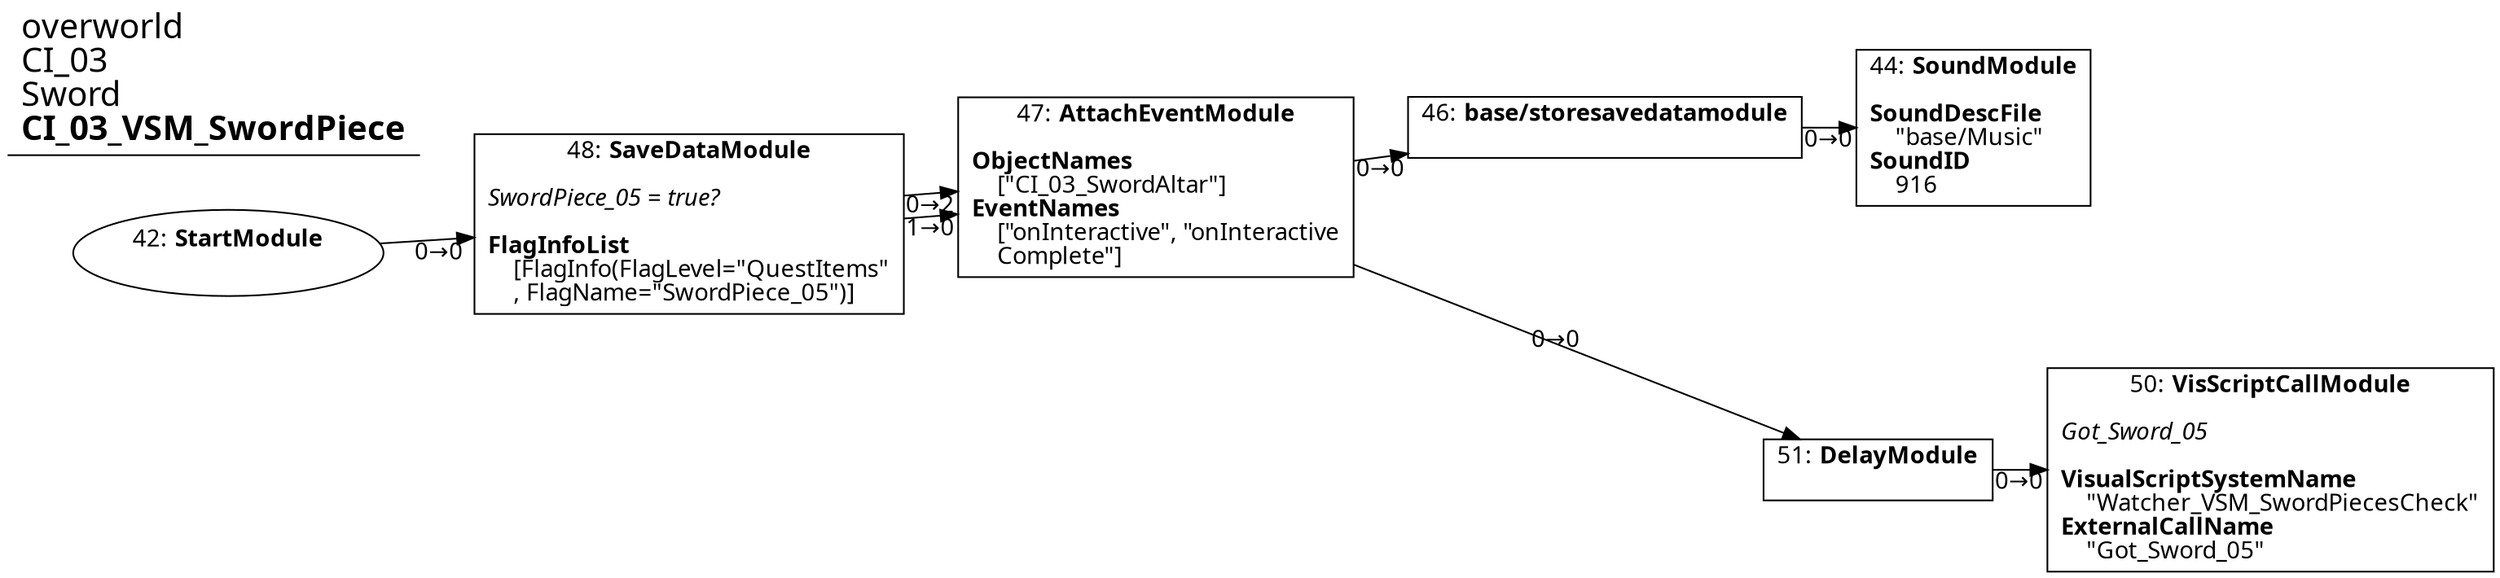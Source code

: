 digraph {
    layout = fdp;
    overlap = prism;
    sep = "+16";
    splines = spline;

    node [ shape = box ];

    graph [ fontname = "Segoe UI" ];
    node [ fontname = "Segoe UI" ];
    edge [ fontname = "Segoe UI" ];

    42 [ label = <42: <b>StartModule</b><br/><br/>> ];
    42 [ shape = oval ]
    42 [ pos = "-0.12200001,-0.089!" ];
    42 -> 48 [ label = "0→0" ];

    44 [ label = <44: <b>SoundModule</b><br/><br/><b>SoundDescFile</b><br align="left"/>    &quot;base/Music&quot;<br align="left"/><b>SoundID</b><br align="left"/>    916<br align="left"/>> ];
    44 [ pos = "0.88600004,-0.044000003!" ];

    46 [ label = <46: <b>base/storesavedatamodule</b><br/><br/>> ];
    46 [ pos = "0.679,-0.044000003!" ];
    46 -> 44 [ label = "0→0" ];

    47 [ label = <47: <b>AttachEventModule</b><br/><br/><b>ObjectNames</b><br align="left"/>    [&quot;CI_03_SwordAltar&quot;]<br align="left"/><b>EventNames</b><br align="left"/>    [&quot;onInteractive&quot;, &quot;onInteractive<br align="left"/>    Complete&quot;]<br align="left"/>> ];
    47 [ pos = "0.34600002,-0.078!" ];
    47 -> 46 [ label = "0→0" ];
    47 -> 51 [ label = "0→0" ];

    48 [ label = <48: <b>SaveDataModule</b><br/><br/><i>SwordPiece_05 = true?<br align="left"/></i><br align="left"/><b>FlagInfoList</b><br align="left"/>    [FlagInfo(FlagLevel=&quot;QuestItems&quot;<br align="left"/>    , FlagName=&quot;SwordPiece_05&quot;)]<br align="left"/>> ];
    48 [ pos = "0.058000002,-0.089!" ];
    48 -> 47 [ label = "0→2" ];
    48 -> 47 [ label = "1→0" ];

    50 [ label = <50: <b>VisScriptCallModule</b><br/><br/><i>Got_Sword_05<br align="left"/></i><br align="left"/><b>VisualScriptSystemName</b><br align="left"/>    &quot;Watcher_VSM_SwordPiecesCheck&quot;<br align="left"/><b>ExternalCallName</b><br align="left"/>    &quot;Got_Sword_05&quot;<br align="left"/>> ];
    50 [ pos = "1.064,-0.24900001!" ];

    51 [ label = <51: <b>DelayModule</b><br/><br/>> ];
    51 [ pos = "0.887,-0.24900001!" ];
    51 -> 50 [ label = "0→0" ];

    title [ pos = "-0.123,-0.043!" ];
    title [ shape = underline ];
    title [ label = <<font point-size="20">overworld<br align="left"/>CI_03<br align="left"/>Sword<br align="left"/><b>CI_03_VSM_SwordPiece</b><br align="left"/></font>> ];
}
